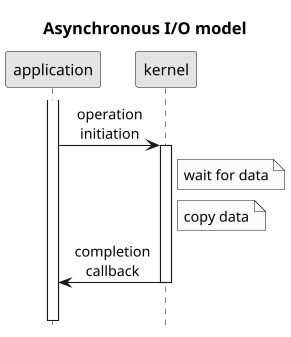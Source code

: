 @startuml
scale 1.1
title Asynchronous I/O model
hide footbox
skinparam monochrome true
skinparam defaultFontName Source Sans Pro
skinparam titleFontSize 15
skinparam sequenceMessageAlign center

activate application
application->kernel: operation\ninitiation
activate kernel
Note right of kernel: wait for data
Note right of kernel: copy data
kernel->application: completion\ncallback
deactivate kernel

||26||
@enduml
